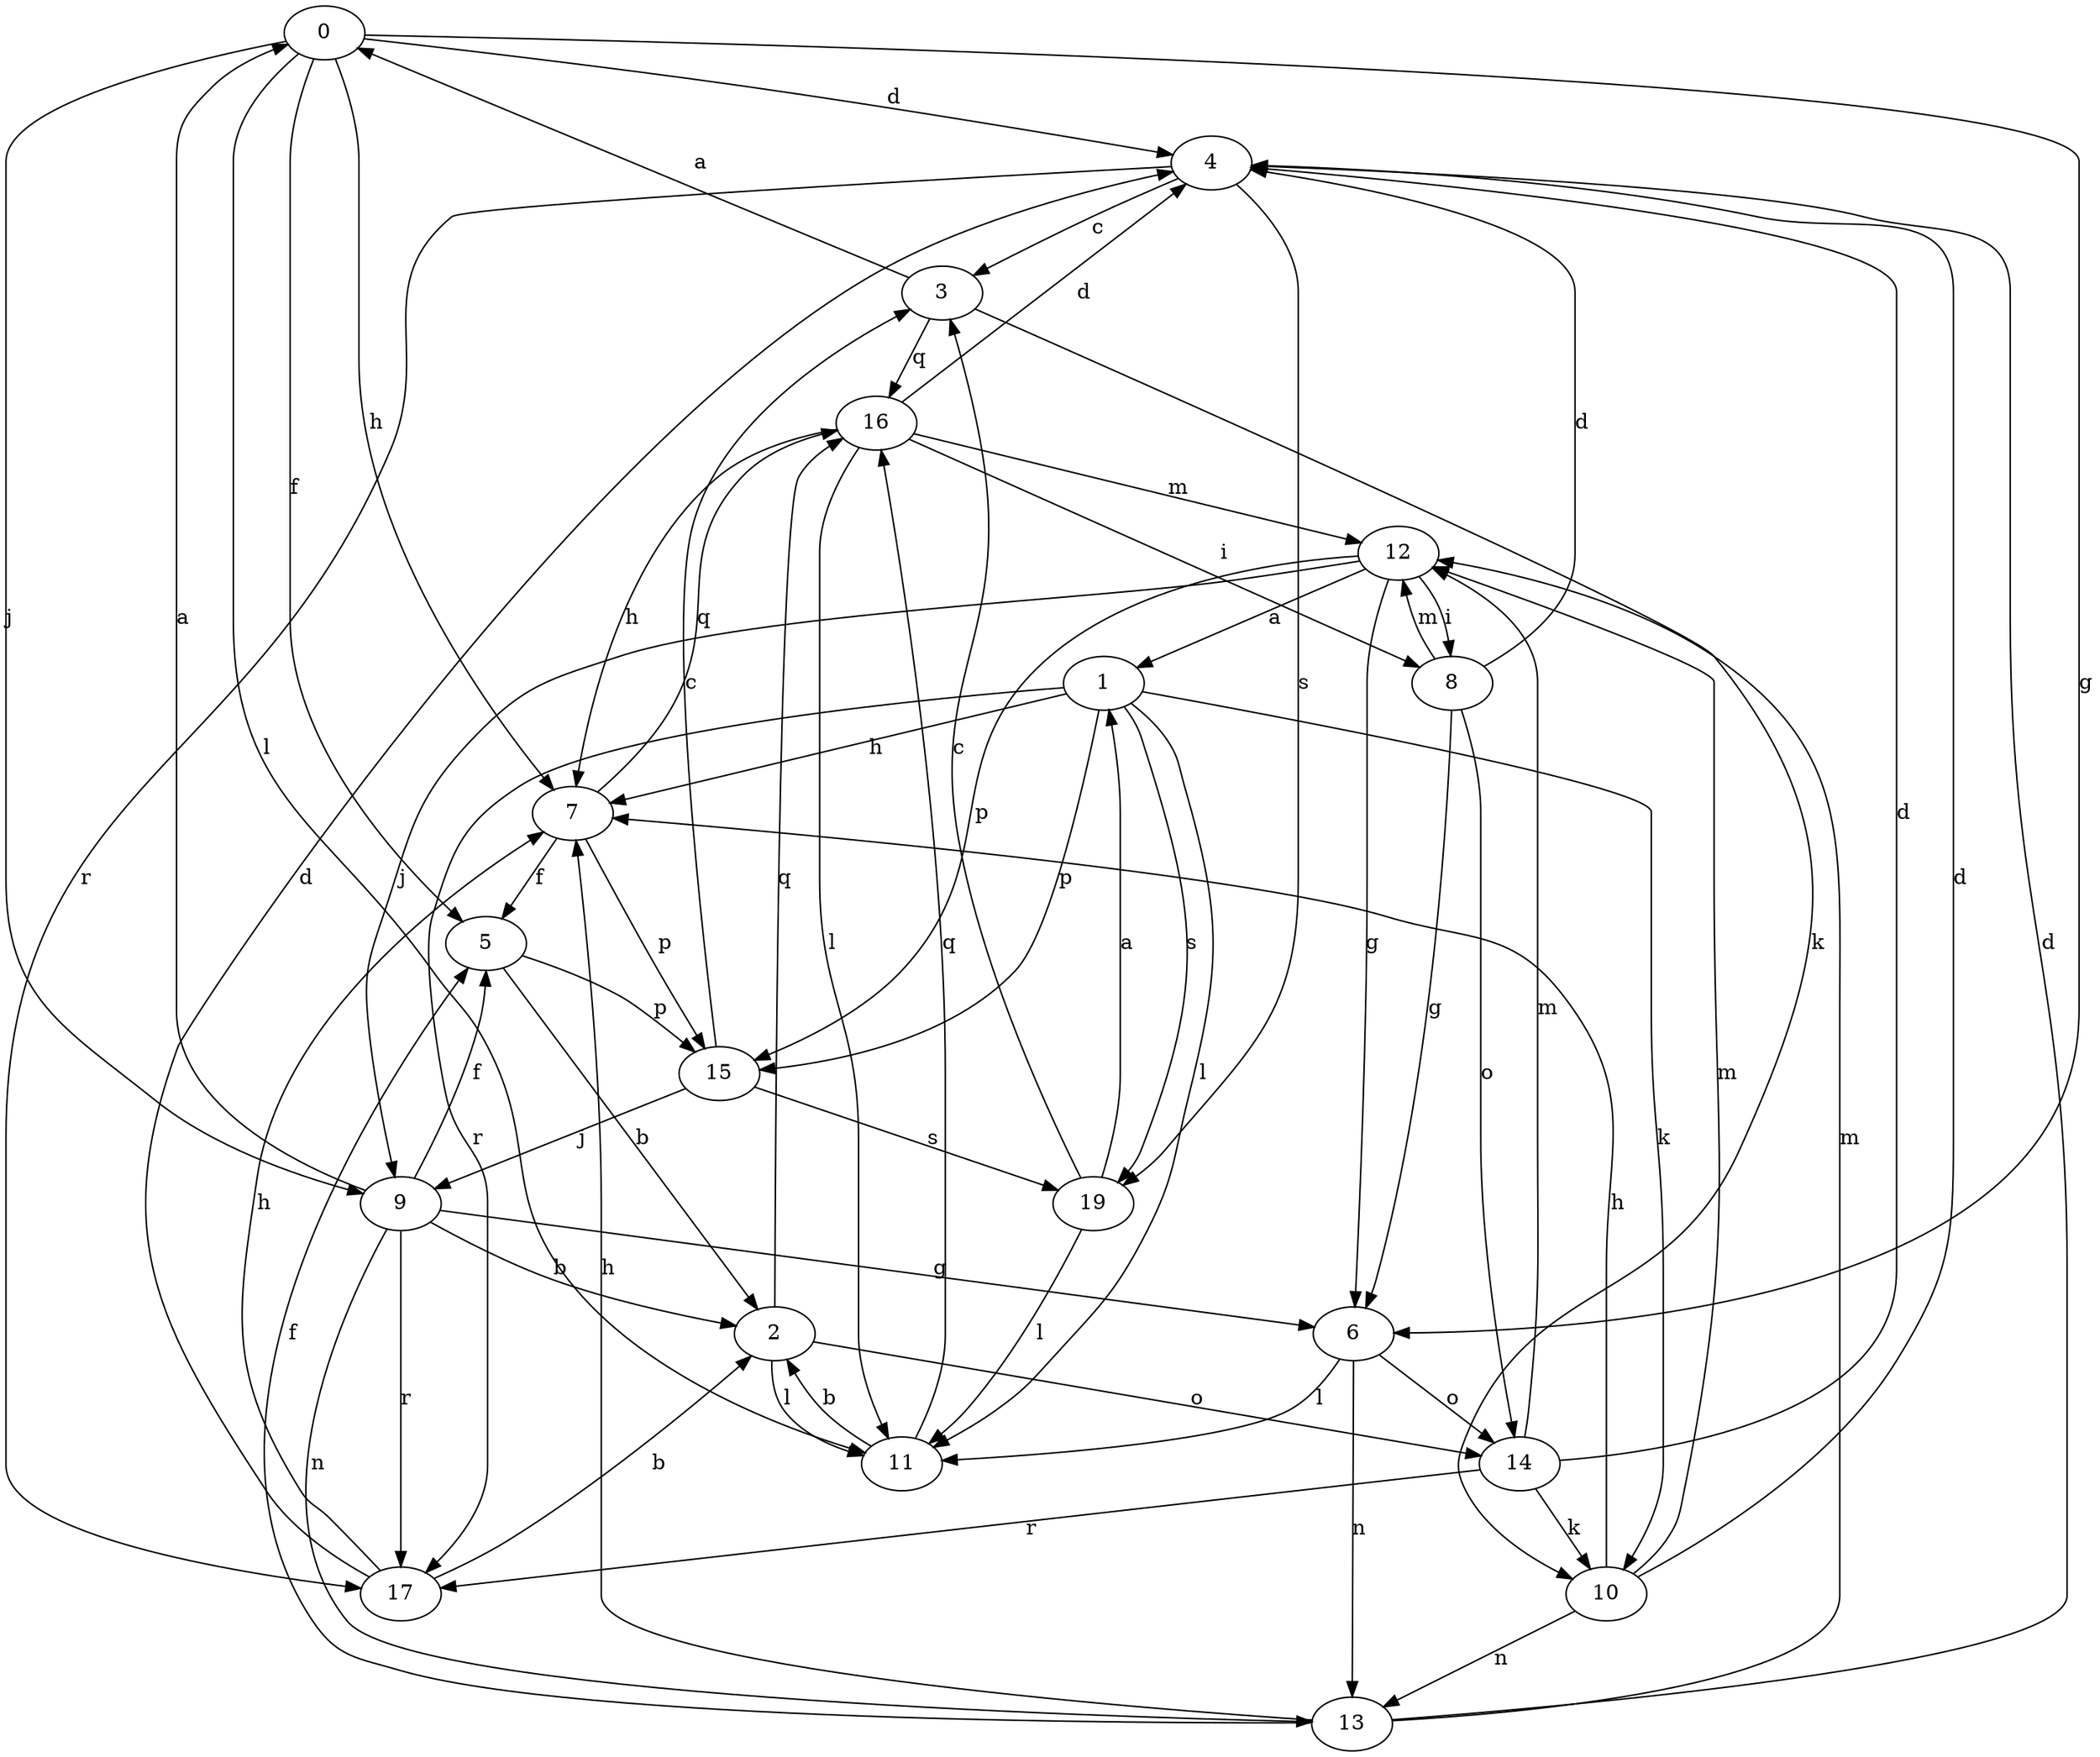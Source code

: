 strict digraph  {
0;
1;
2;
3;
4;
5;
6;
7;
8;
9;
10;
11;
12;
13;
14;
15;
16;
17;
19;
0 -> 4  [label=d];
0 -> 5  [label=f];
0 -> 6  [label=g];
0 -> 7  [label=h];
0 -> 9  [label=j];
0 -> 11  [label=l];
1 -> 7  [label=h];
1 -> 10  [label=k];
1 -> 11  [label=l];
1 -> 15  [label=p];
1 -> 17  [label=r];
1 -> 19  [label=s];
2 -> 11  [label=l];
2 -> 14  [label=o];
2 -> 16  [label=q];
3 -> 0  [label=a];
3 -> 10  [label=k];
3 -> 16  [label=q];
4 -> 3  [label=c];
4 -> 17  [label=r];
4 -> 19  [label=s];
5 -> 2  [label=b];
5 -> 15  [label=p];
6 -> 11  [label=l];
6 -> 13  [label=n];
6 -> 14  [label=o];
7 -> 5  [label=f];
7 -> 15  [label=p];
7 -> 16  [label=q];
8 -> 4  [label=d];
8 -> 6  [label=g];
8 -> 12  [label=m];
8 -> 14  [label=o];
9 -> 0  [label=a];
9 -> 2  [label=b];
9 -> 5  [label=f];
9 -> 6  [label=g];
9 -> 13  [label=n];
9 -> 17  [label=r];
10 -> 4  [label=d];
10 -> 7  [label=h];
10 -> 12  [label=m];
10 -> 13  [label=n];
11 -> 2  [label=b];
11 -> 16  [label=q];
12 -> 1  [label=a];
12 -> 6  [label=g];
12 -> 8  [label=i];
12 -> 9  [label=j];
12 -> 15  [label=p];
13 -> 4  [label=d];
13 -> 5  [label=f];
13 -> 7  [label=h];
13 -> 12  [label=m];
14 -> 4  [label=d];
14 -> 10  [label=k];
14 -> 12  [label=m];
14 -> 17  [label=r];
15 -> 3  [label=c];
15 -> 9  [label=j];
15 -> 19  [label=s];
16 -> 4  [label=d];
16 -> 7  [label=h];
16 -> 8  [label=i];
16 -> 11  [label=l];
16 -> 12  [label=m];
17 -> 2  [label=b];
17 -> 4  [label=d];
17 -> 7  [label=h];
19 -> 1  [label=a];
19 -> 3  [label=c];
19 -> 11  [label=l];
}
